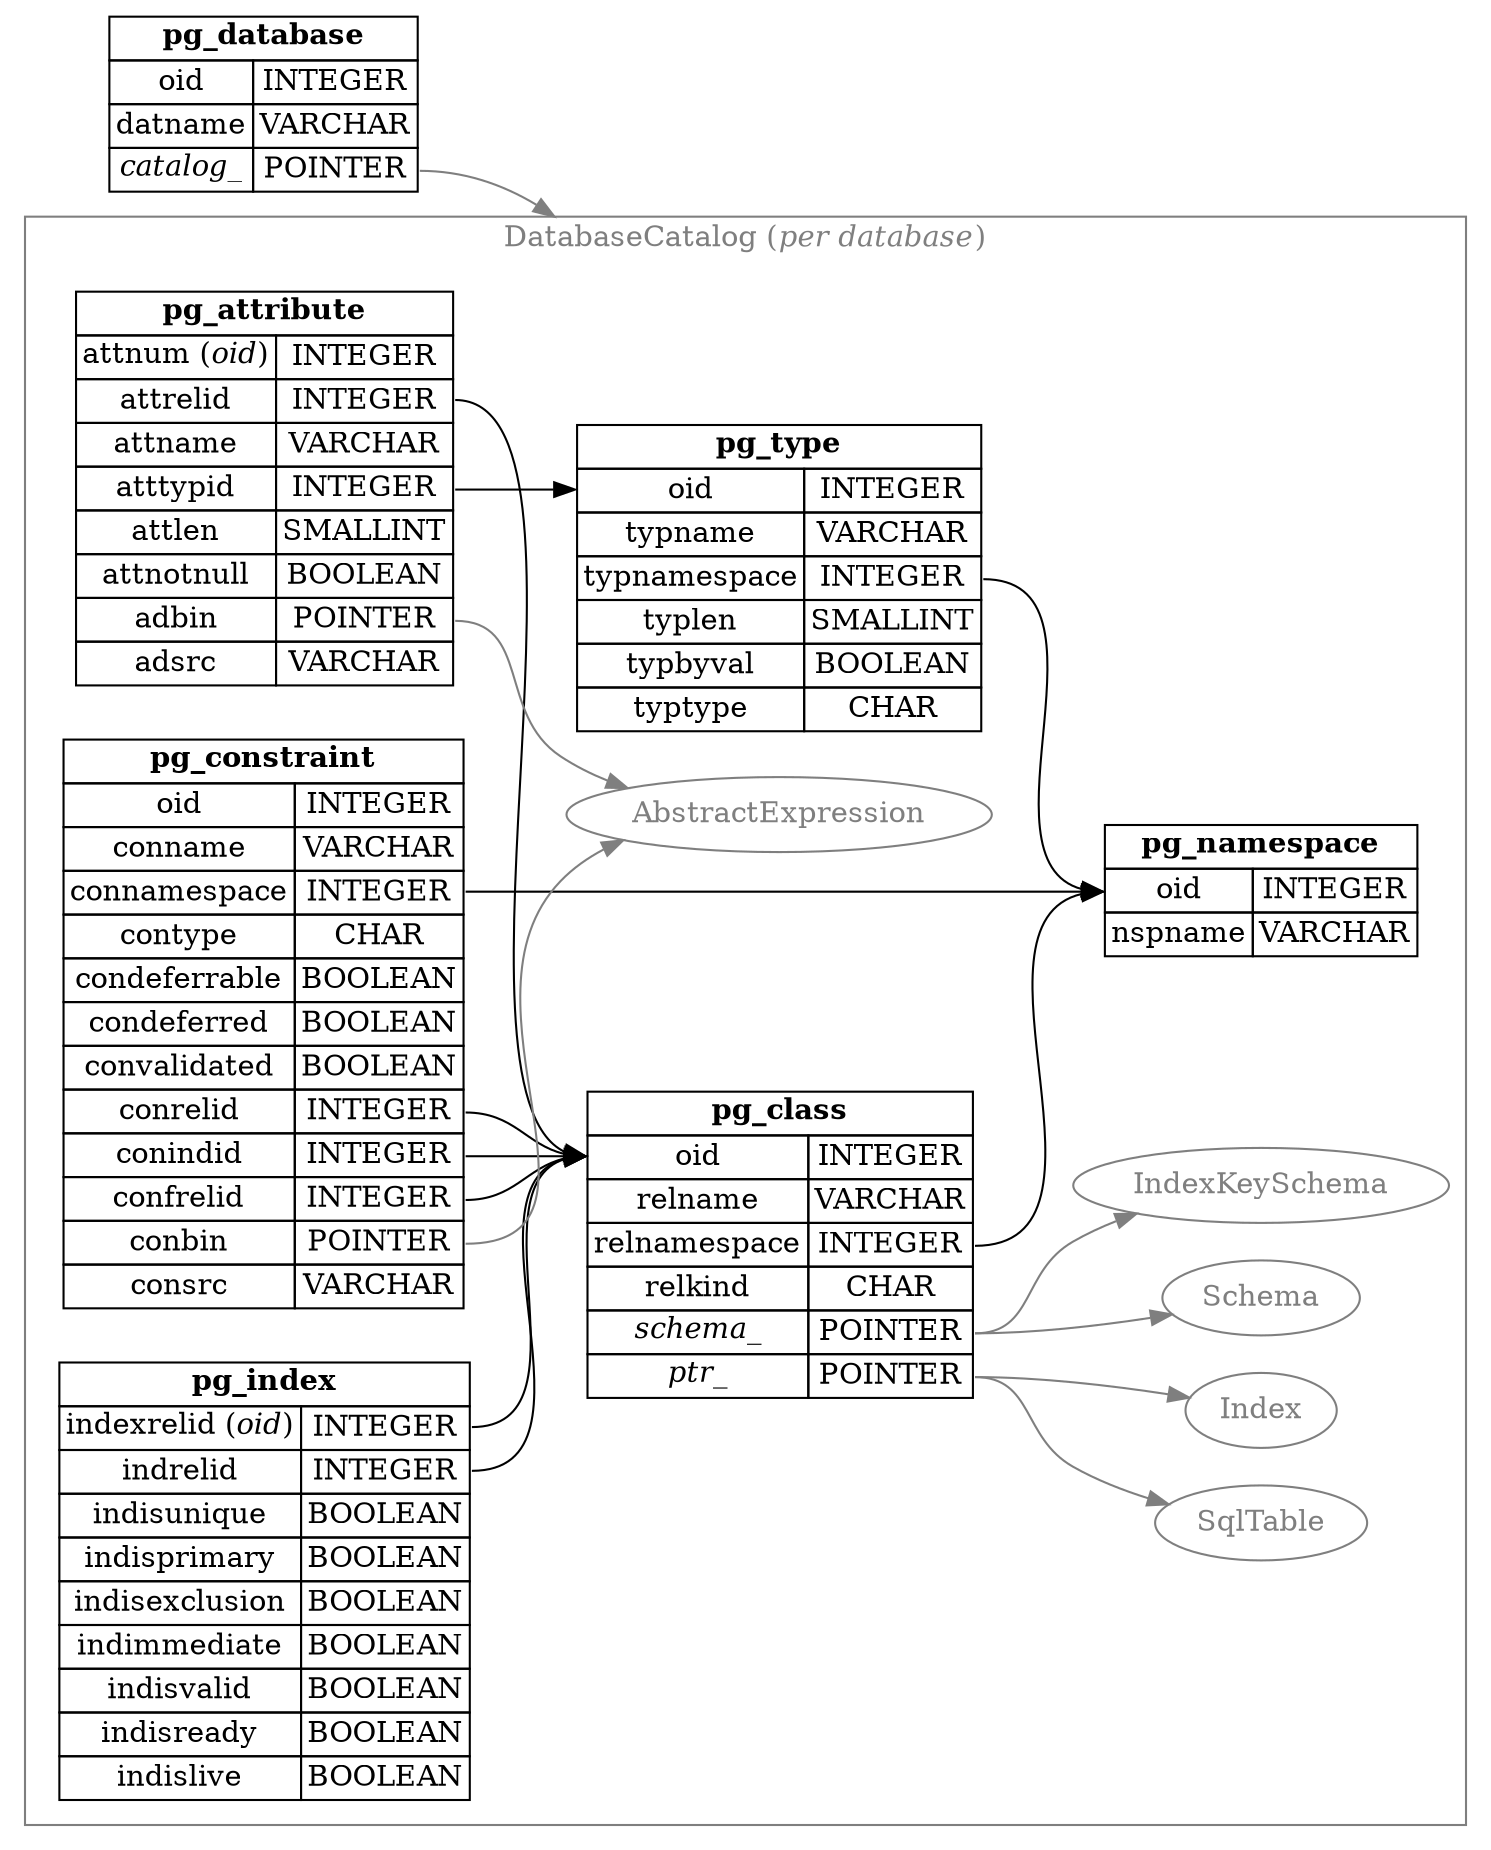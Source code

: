 digraph {
    compound=true;
    rankdir=LR;
    concentrate=true;

    pgDatabase [
        shape = "none"
        label = <<TABLE BORDER="0" CELLBORDER="1" CELLSPACING="0">
            <TR><TD COLSPAN="2"><B>pg_database</B></TD></TR>
            <TR><TD>oid</TD><TD>INTEGER</TD></TR>
            <TR><TD>datname</TD><TD>VARCHAR</TD></TR>
            <TR><TD><I>catalog_</I></TD><TD PORT="datcatalog">POINTER</TD></TR>
            </TABLE>>
    ]

    subgraph clusterDB {
        color = "gray50";
        fontcolor = "gray50";
        label = <DatabaseCatalog (<I>per database</I>)>
        node [group="default" ];

        pgClass [
            shape = "none"
            label = <<TABLE BORDER="0" CELLBORDER="1" CELLSPACING="0">
                <TR><TD COLSPAN="2"><B>pg_class</B></TD></TR>
                <TR><TD PORT="reloid">oid</TD><TD>INTEGER</TD></TR>
                <TR><TD>relname</TD><TD>VARCHAR</TD></TR>
                <TR><TD>relnamespace</TD><TD PORT="relnamespace">INTEGER</TD></TR>
                <TR><TD>relkind</TD><TD>CHAR</TD></TR>
                <TR><TD><I>schema_</I></TD><TD PORT="schema">POINTER</TD></TR>
                <TR><TD><I>ptr_</I></TD><TD PORT="pointer">POINTER</TD></TR>
                </TABLE>>
        ]

        pgNamespace [
            shape = "none"
            label = <<TABLE BORDER="0" CELLBORDER="1" CELLSPACING="0">
                <TR><TD COLSPAN="2"><B>pg_namespace</B></TD></TR>
                <TR><TD PORT="nspoid">oid</TD><TD>INTEGER</TD></TR>
                <TR><TD>nspname</TD><TD>VARCHAR</TD></TR>
                </TABLE>>
        ]

        pgIndex [
            shape = "none"
            label = <<TABLE BORDER="0" CELLBORDER="1" CELLSPACING="0">
                <TR><TD COLSPAN="2"><B>pg_index</B></TD></TR>
                <TR><TD>indexrelid (<I>oid</I>)</TD><TD PORT="indoid">INTEGER</TD></TR>
                <TR><TD>indrelid</TD><TD PORT="indtable">INTEGER</TD></TR>
                <TR><TD>indisunique</TD><TD>BOOLEAN</TD></TR>
                <TR><TD>indisprimary</TD><TD>BOOLEAN</TD></TR>
                <TR><TD>indisexclusion</TD><TD>BOOLEAN</TD></TR>
                <TR><TD>indimmediate</TD><TD>BOOLEAN</TD></TR>
                <TR><TD>indisvalid</TD><TD>BOOLEAN</TD></TR>
                <TR><TD>indisready</TD><TD>BOOLEAN</TD></TR>
                <TR><TD>indislive</TD><TD>BOOLEAN</TD></TR>
                </TABLE>>
        ]

        /*
         * We overload pg_attribute to also be pg_attrdef.  It appears Postgres
         * divides this into two table to reduce lock contention when default
         * values are changes (would block read-only transactions in Postgres)
         */
        pgAttribute [
            shape = "none"
            label = <<TABLE BORDER="0" CELLBORDER="1" CELLSPACING="0">
                <TR><TD COLSPAN="2"><B>pg_attribute</B></TD></TR>
                <TR><TD PORT="attoid">attnum (<I>oid</I>)</TD><TD>INTEGER</TD></TR>
                <TR><TD>attrelid</TD><TD PORT="attparent">INTEGER</TD></TR>
                <TR><TD>attname</TD><TD>VARCHAR</TD></TR>
                <TR><TD>atttypid</TD><TD PORT="atttype">INTEGER</TD></TR>
                <TR><TD>attlen</TD><TD>SMALLINT</TD></TR>
                <TR><TD>attnotnull</TD><TD>BOOLEAN</TD></TR>
                <TR><TD>adbin</TD><TD PORT="adbin">POINTER</TD></TR>
                <TR><TD>adsrc</TD><TD>VARCHAR</TD></TR>
                </TABLE>>
        ]

        pgType [
            shape = "none"
            label = <<TABLE BORDER="0" CELLBORDER="1" CELLSPACING="0">
                <TR><TD COLSPAN="2"><B>pg_type</B></TD></TR>
                <TR><TD PORT="typoid">oid</TD><TD>INTEGER</TD></TR>
                <TR><TD>typname</TD><TD>VARCHAR</TD></TR>
                <TR><TD>typnamespace</TD><TD PORT="typnamespace">INTEGER</TD></TR>
                <TR><TD>typlen</TD><TD>SMALLINT</TD></TR>
                <TR><TD>typbyval</TD><TD>BOOLEAN</TD></TR>
                <TR><TD>typtype</TD><TD>CHAR</TD></TR>
                </TABLE>>
        ]

        pgConstraint [
            shape = "none"
            label = <<TABLE BORDER="0" CELLBORDER="1" CELLSPACING="0">
                <TR><TD COLSPAN="2"><B>pg_constraint</B></TD></TR>
                <TR PORT="conoid"><TD>oid</TD><TD>INTEGER</TD></TR>
                <TR><TD>conname</TD><TD>VARCHAR</TD></TR>
                <TR><TD>connamespace</TD><TD PORT="connamespace">INTEGER</TD></TR>
                <TR><TD>contype</TD><TD>CHAR</TD></TR>
                <TR><TD>condeferrable</TD><TD>BOOLEAN</TD></TR>
                <TR><TD>condeferred</TD><TD>BOOLEAN</TD></TR>
                <TR><TD>convalidated</TD><TD>BOOLEAN</TD></TR>
                <TR><TD>conrelid</TD><TD PORT="contable">INTEGER</TD></TR>
                <TR><TD>conindid</TD><TD PORT="conindex">INTEGER</TD></TR>
                <TR><TD>confrelid</TD><TD PORT="confkey">INTEGER</TD></TR>
                <TR><TD>conbin</TD><TD PORT="conbin">POINTER</TD></TR>
                <TR><TD>consrc</TD><TD>VARCHAR</TD></TR>
                </TABLE>>
        ]

        node[color="gray50", fontcolor="gray50"]
        AbstractExpression;
        SqlTable;
        Index;
        Schema;
        IndexKeySchema;
    }

    pgConstraint:connamespace -> pgNamespace:nspoid;
    pgConstraint:conindex -> pgClass:reloid;
    pgConstraint:contable -> pgClass:reloid;
    pgConstraint:confkey -> pgClass:reloid;

    pgAttribute:attparent -> pgClass:reloid;
    pgAttribute:atttype -> pgType:typoid;

    pgClass:relnamespace -> pgNamespace:nspoid;

    pgType:typnamespace -> pgNamespace:nspoid;

    pgIndex:indtable -> pgClass:reloid;
    pgIndex:indoid -> pgClass:reloid;

    edge[color="gray50"];
    pgDatabase:datcatalog -> pgType [lhead=clusterDB];
    pgConstraint:conbin, pgAttribute:adbin -> AbstractExpression;
    pgClass:schema -> Schema, IndexKeySchema;
    pgClass:pointer -> SqlTable, Index;

}
